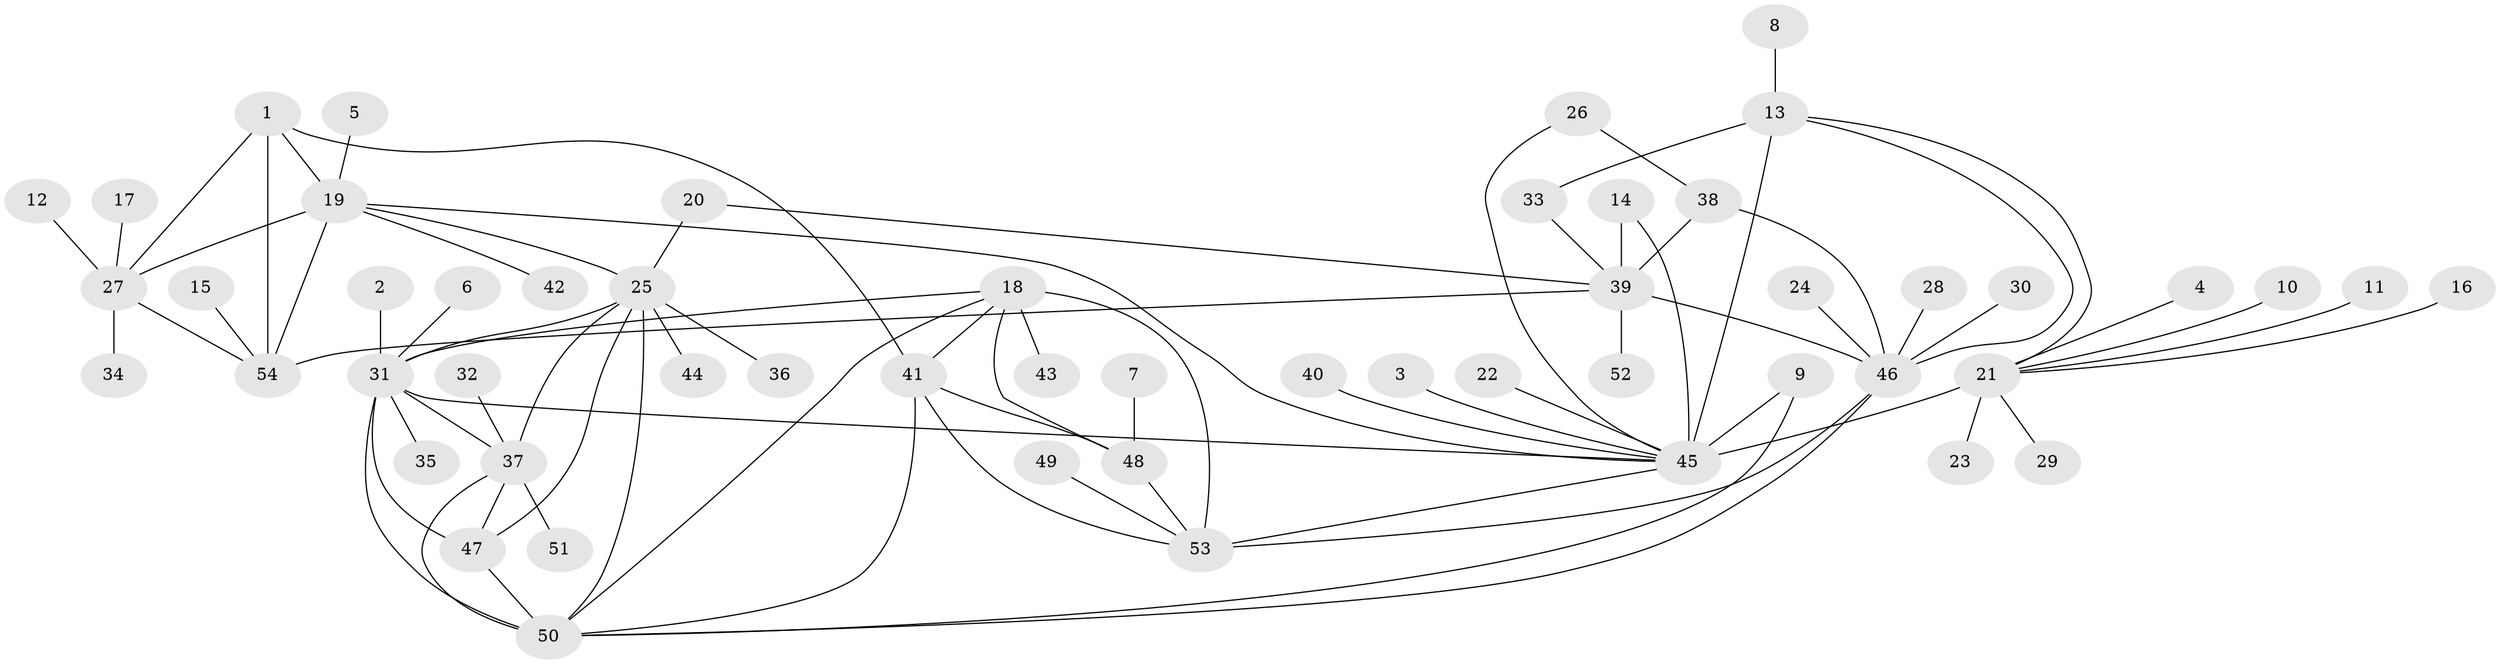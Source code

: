 // original degree distribution, {9: 0.03731343283582089, 13: 0.014925373134328358, 11: 0.029850746268656716, 6: 0.03731343283582089, 5: 0.007462686567164179, 10: 0.022388059701492536, 7: 0.03731343283582089, 8: 0.022388059701492536, 12: 0.014925373134328358, 1: 0.5671641791044776, 2: 0.1865671641791045, 3: 0.022388059701492536}
// Generated by graph-tools (version 1.1) at 2025/37/03/04/25 23:37:34]
// undirected, 54 vertices, 80 edges
graph export_dot {
  node [color=gray90,style=filled];
  1;
  2;
  3;
  4;
  5;
  6;
  7;
  8;
  9;
  10;
  11;
  12;
  13;
  14;
  15;
  16;
  17;
  18;
  19;
  20;
  21;
  22;
  23;
  24;
  25;
  26;
  27;
  28;
  29;
  30;
  31;
  32;
  33;
  34;
  35;
  36;
  37;
  38;
  39;
  40;
  41;
  42;
  43;
  44;
  45;
  46;
  47;
  48;
  49;
  50;
  51;
  52;
  53;
  54;
  1 -- 19 [weight=1.0];
  1 -- 27 [weight=1.0];
  1 -- 41 [weight=1.0];
  1 -- 54 [weight=3.0];
  2 -- 31 [weight=1.0];
  3 -- 45 [weight=1.0];
  4 -- 21 [weight=1.0];
  5 -- 19 [weight=1.0];
  6 -- 31 [weight=1.0];
  7 -- 48 [weight=1.0];
  8 -- 13 [weight=1.0];
  9 -- 45 [weight=1.0];
  9 -- 50 [weight=1.0];
  10 -- 21 [weight=1.0];
  11 -- 21 [weight=1.0];
  12 -- 27 [weight=1.0];
  13 -- 21 [weight=2.0];
  13 -- 33 [weight=1.0];
  13 -- 45 [weight=3.0];
  13 -- 46 [weight=1.0];
  14 -- 39 [weight=1.0];
  14 -- 45 [weight=1.0];
  15 -- 54 [weight=1.0];
  16 -- 21 [weight=1.0];
  17 -- 27 [weight=1.0];
  18 -- 31 [weight=1.0];
  18 -- 41 [weight=1.0];
  18 -- 43 [weight=1.0];
  18 -- 48 [weight=1.0];
  18 -- 50 [weight=1.0];
  18 -- 53 [weight=3.0];
  19 -- 25 [weight=1.0];
  19 -- 27 [weight=1.0];
  19 -- 42 [weight=1.0];
  19 -- 45 [weight=1.0];
  19 -- 54 [weight=3.0];
  20 -- 25 [weight=1.0];
  20 -- 39 [weight=1.0];
  21 -- 23 [weight=1.0];
  21 -- 29 [weight=1.0];
  21 -- 45 [weight=6.0];
  22 -- 45 [weight=1.0];
  24 -- 46 [weight=1.0];
  25 -- 31 [weight=1.0];
  25 -- 36 [weight=1.0];
  25 -- 37 [weight=1.0];
  25 -- 44 [weight=1.0];
  25 -- 47 [weight=1.0];
  25 -- 50 [weight=2.0];
  26 -- 38 [weight=1.0];
  26 -- 45 [weight=1.0];
  27 -- 34 [weight=1.0];
  27 -- 54 [weight=3.0];
  28 -- 46 [weight=1.0];
  30 -- 46 [weight=1.0];
  31 -- 35 [weight=1.0];
  31 -- 37 [weight=1.0];
  31 -- 45 [weight=1.0];
  31 -- 47 [weight=1.0];
  31 -- 50 [weight=2.0];
  32 -- 37 [weight=1.0];
  33 -- 39 [weight=1.0];
  37 -- 47 [weight=1.0];
  37 -- 50 [weight=2.0];
  37 -- 51 [weight=1.0];
  38 -- 39 [weight=1.0];
  38 -- 46 [weight=4.0];
  39 -- 46 [weight=4.0];
  39 -- 52 [weight=1.0];
  39 -- 54 [weight=1.0];
  40 -- 45 [weight=1.0];
  41 -- 48 [weight=1.0];
  41 -- 50 [weight=1.0];
  41 -- 53 [weight=3.0];
  45 -- 53 [weight=4.0];
  46 -- 50 [weight=1.0];
  46 -- 53 [weight=1.0];
  47 -- 50 [weight=2.0];
  48 -- 53 [weight=3.0];
  49 -- 53 [weight=1.0];
}
